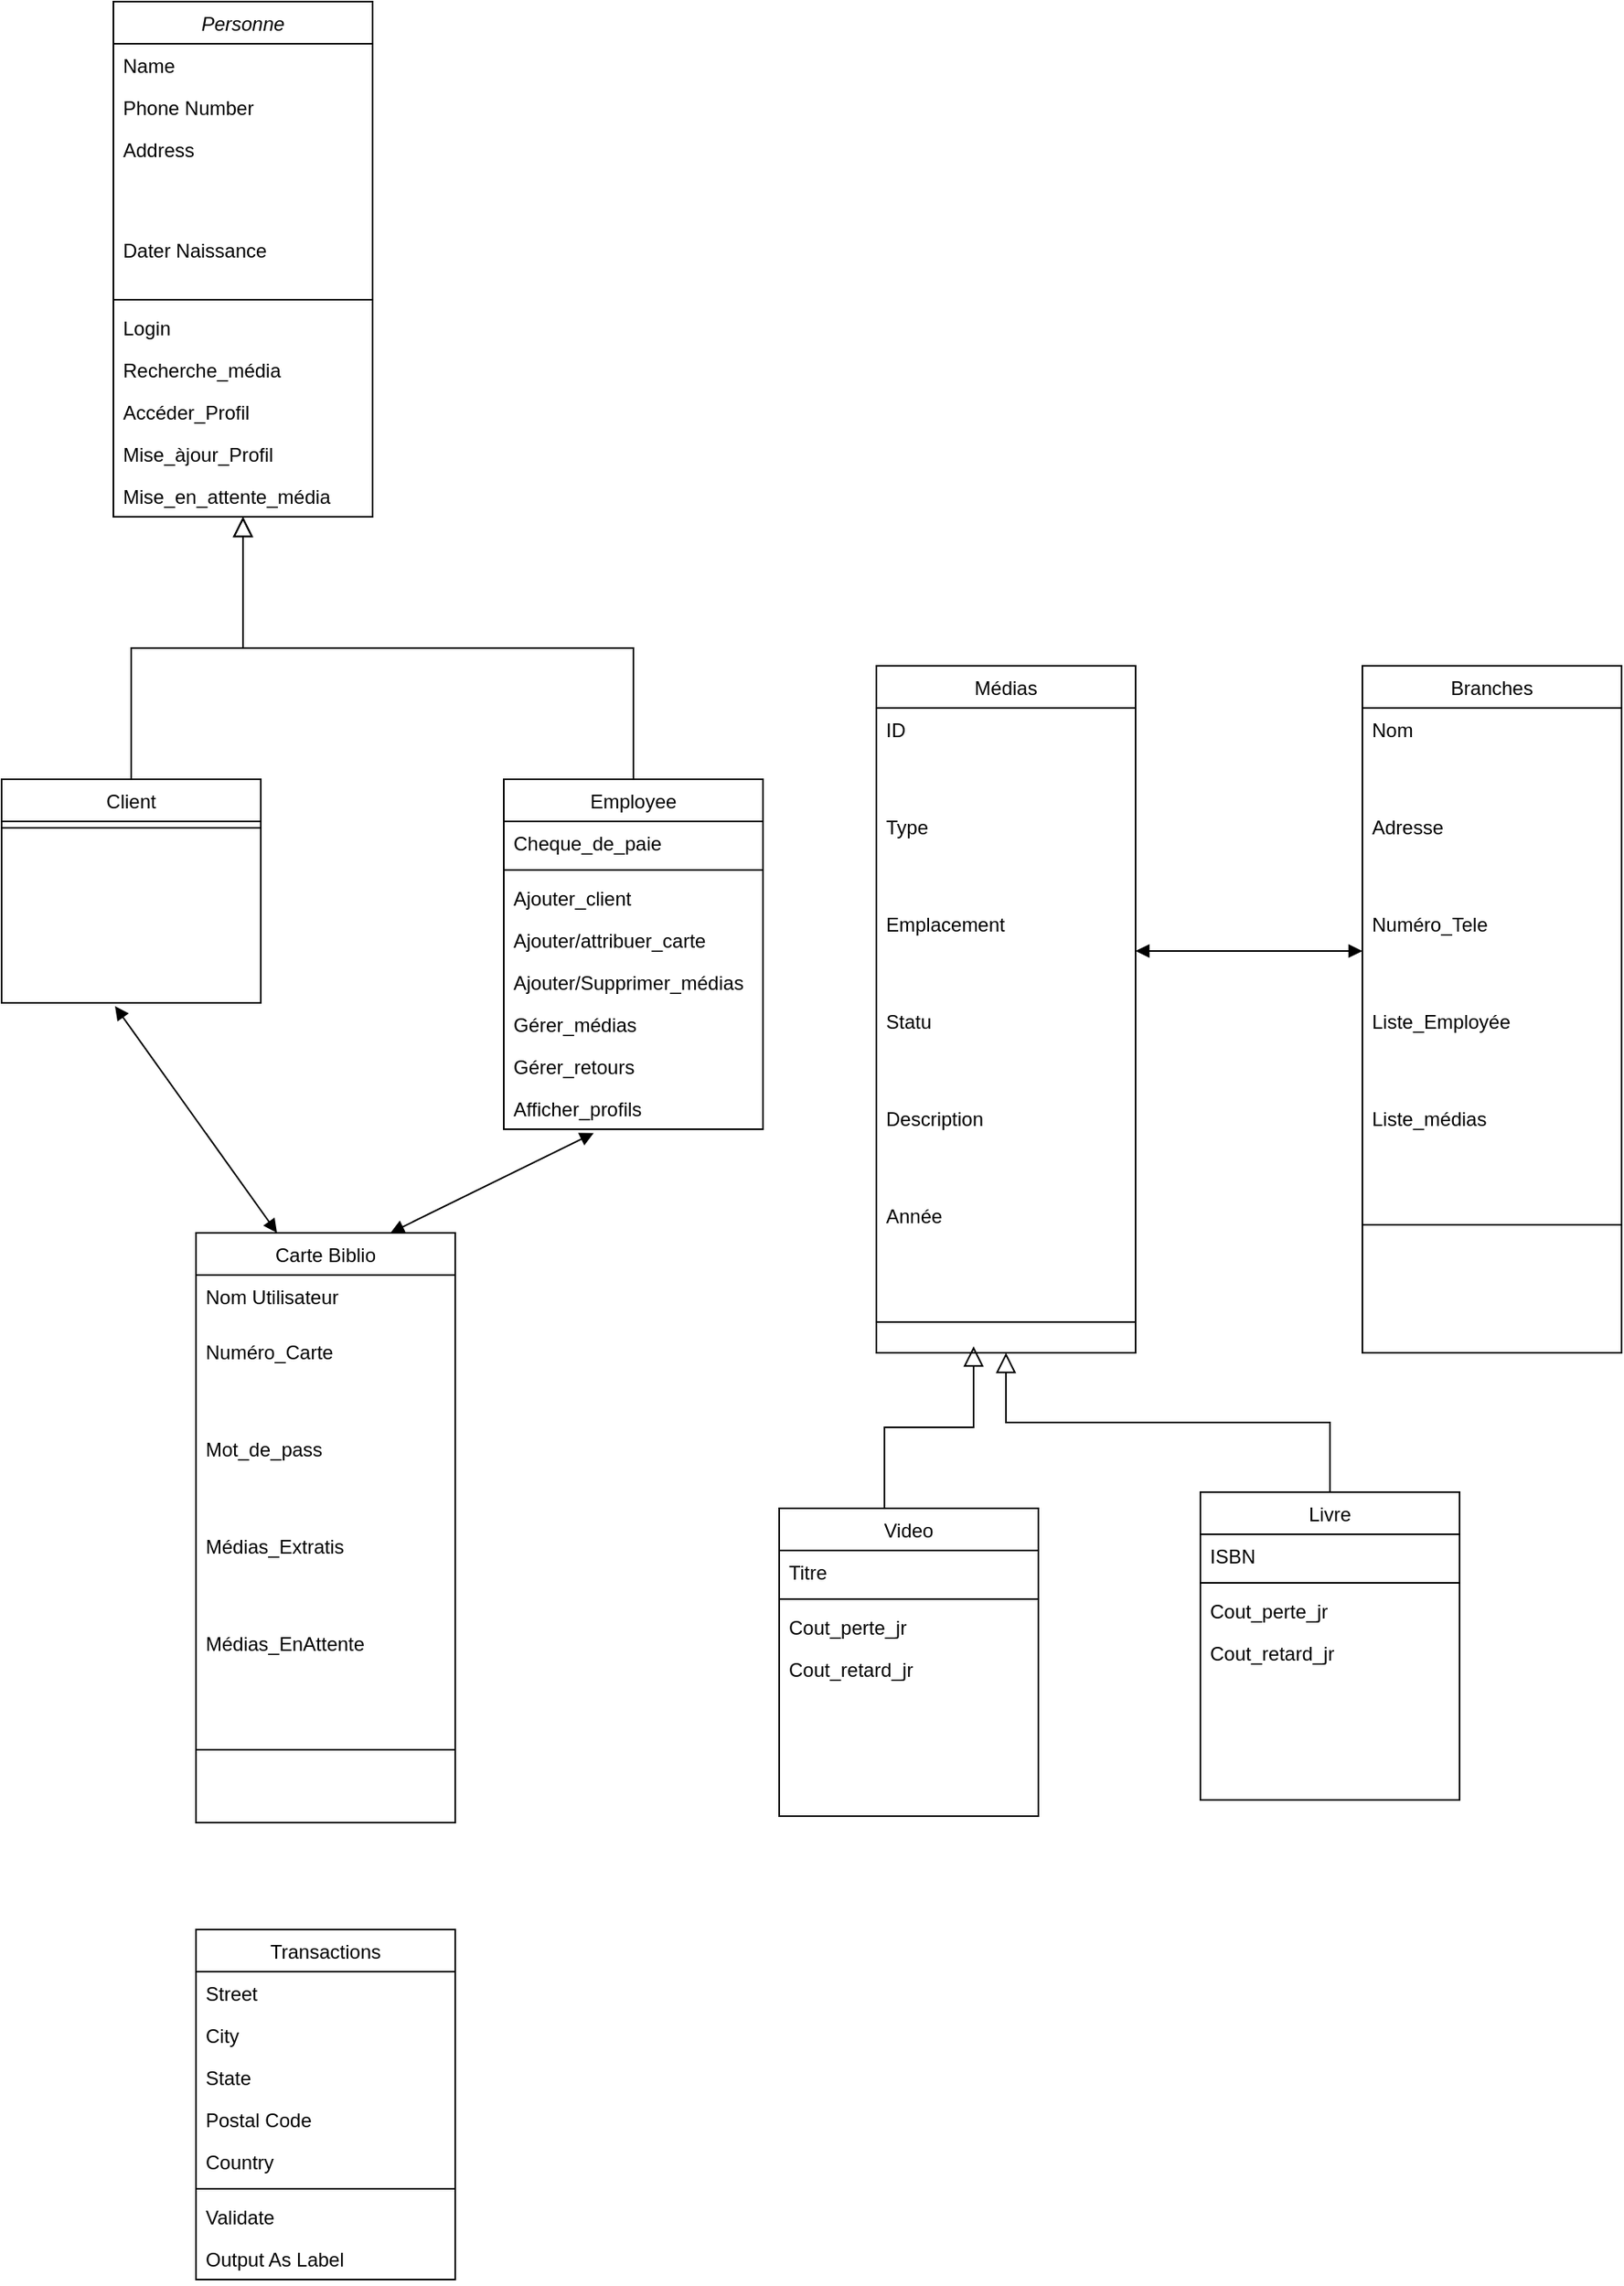 <mxfile version="16.2.2" type="device"><diagram id="C5RBs43oDa-KdzZeNtuy" name="Page-1"><mxGraphModel dx="968" dy="884" grid="1" gridSize="10" guides="1" tooltips="1" connect="1" arrows="1" fold="1" page="1" pageScale="1" pageWidth="1200" pageHeight="1920" math="0" shadow="0"><root><mxCell id="WIyWlLk6GJQsqaUBKTNV-0"/><mxCell id="WIyWlLk6GJQsqaUBKTNV-1" parent="WIyWlLk6GJQsqaUBKTNV-0"/><mxCell id="zkfFHV4jXpPFQw0GAbJ--0" value="Personne" style="swimlane;fontStyle=2;align=center;verticalAlign=top;childLayout=stackLayout;horizontal=1;startSize=26;horizontalStack=0;resizeParent=1;resizeLast=0;collapsible=1;marginBottom=0;rounded=0;shadow=0;strokeWidth=1;" parent="WIyWlLk6GJQsqaUBKTNV-1" vertex="1"><mxGeometry x="79" y="100" width="160" height="318" as="geometry"><mxRectangle x="230" y="140" width="160" height="26" as="alternateBounds"/></mxGeometry></mxCell><mxCell id="zkfFHV4jXpPFQw0GAbJ--1" value="Name" style="text;align=left;verticalAlign=top;spacingLeft=4;spacingRight=4;overflow=hidden;rotatable=0;points=[[0,0.5],[1,0.5]];portConstraint=eastwest;" parent="zkfFHV4jXpPFQw0GAbJ--0" vertex="1"><mxGeometry y="26" width="160" height="26" as="geometry"/></mxCell><mxCell id="zkfFHV4jXpPFQw0GAbJ--2" value="Phone Number" style="text;align=left;verticalAlign=top;spacingLeft=4;spacingRight=4;overflow=hidden;rotatable=0;points=[[0,0.5],[1,0.5]];portConstraint=eastwest;rounded=0;shadow=0;html=0;" parent="zkfFHV4jXpPFQw0GAbJ--0" vertex="1"><mxGeometry y="52" width="160" height="26" as="geometry"/></mxCell><mxCell id="zkfFHV4jXpPFQw0GAbJ--3" value="Address" style="text;align=left;verticalAlign=top;spacingLeft=4;spacingRight=4;overflow=hidden;rotatable=0;points=[[0,0.5],[1,0.5]];portConstraint=eastwest;rounded=0;shadow=0;html=0;" parent="zkfFHV4jXpPFQw0GAbJ--0" vertex="1"><mxGeometry y="78" width="160" height="62" as="geometry"/></mxCell><mxCell id="3IIJgZZSFzkQSvgWJZhw-0" value="Dater Naissance" style="text;align=left;verticalAlign=top;spacingLeft=4;spacingRight=4;overflow=hidden;rotatable=0;points=[[0,0.5],[1,0.5]];portConstraint=eastwest;rounded=0;shadow=0;html=0;" vertex="1" parent="zkfFHV4jXpPFQw0GAbJ--0"><mxGeometry y="140" width="160" height="40" as="geometry"/></mxCell><mxCell id="zkfFHV4jXpPFQw0GAbJ--4" value="" style="line;html=1;strokeWidth=1;align=left;verticalAlign=middle;spacingTop=-1;spacingLeft=3;spacingRight=3;rotatable=0;labelPosition=right;points=[];portConstraint=eastwest;" parent="zkfFHV4jXpPFQw0GAbJ--0" vertex="1"><mxGeometry y="180" width="160" height="8" as="geometry"/></mxCell><mxCell id="zkfFHV4jXpPFQw0GAbJ--5" value="Login" style="text;align=left;verticalAlign=top;spacingLeft=4;spacingRight=4;overflow=hidden;rotatable=0;points=[[0,0.5],[1,0.5]];portConstraint=eastwest;" parent="zkfFHV4jXpPFQw0GAbJ--0" vertex="1"><mxGeometry y="188" width="160" height="26" as="geometry"/></mxCell><mxCell id="3IIJgZZSFzkQSvgWJZhw-49" value="Recherche_média" style="text;align=left;verticalAlign=top;spacingLeft=4;spacingRight=4;overflow=hidden;rotatable=0;points=[[0,0.5],[1,0.5]];portConstraint=eastwest;" vertex="1" parent="zkfFHV4jXpPFQw0GAbJ--0"><mxGeometry y="214" width="160" height="26" as="geometry"/></mxCell><mxCell id="3IIJgZZSFzkQSvgWJZhw-51" value="Accéder_Profil" style="text;align=left;verticalAlign=top;spacingLeft=4;spacingRight=4;overflow=hidden;rotatable=0;points=[[0,0.5],[1,0.5]];portConstraint=eastwest;" vertex="1" parent="zkfFHV4jXpPFQw0GAbJ--0"><mxGeometry y="240" width="160" height="26" as="geometry"/></mxCell><mxCell id="3IIJgZZSFzkQSvgWJZhw-52" value="Mise_àjour_Profil" style="text;align=left;verticalAlign=top;spacingLeft=4;spacingRight=4;overflow=hidden;rotatable=0;points=[[0,0.5],[1,0.5]];portConstraint=eastwest;" vertex="1" parent="zkfFHV4jXpPFQw0GAbJ--0"><mxGeometry y="266" width="160" height="26" as="geometry"/></mxCell><mxCell id="3IIJgZZSFzkQSvgWJZhw-55" value="Mise_en_attente_média" style="text;align=left;verticalAlign=top;spacingLeft=4;spacingRight=4;overflow=hidden;rotatable=0;points=[[0,0.5],[1,0.5]];portConstraint=eastwest;" vertex="1" parent="zkfFHV4jXpPFQw0GAbJ--0"><mxGeometry y="292" width="160" height="26" as="geometry"/></mxCell><mxCell id="zkfFHV4jXpPFQw0GAbJ--6" value="Client" style="swimlane;fontStyle=0;align=center;verticalAlign=top;childLayout=stackLayout;horizontal=1;startSize=26;horizontalStack=0;resizeParent=1;resizeLast=0;collapsible=1;marginBottom=0;rounded=0;shadow=0;strokeWidth=1;" parent="WIyWlLk6GJQsqaUBKTNV-1" vertex="1"><mxGeometry x="10" y="580" width="160" height="138" as="geometry"><mxRectangle x="130" y="380" width="160" height="26" as="alternateBounds"/></mxGeometry></mxCell><mxCell id="zkfFHV4jXpPFQw0GAbJ--9" value="" style="line;html=1;strokeWidth=1;align=left;verticalAlign=middle;spacingTop=-1;spacingLeft=3;spacingRight=3;rotatable=0;labelPosition=right;points=[];portConstraint=eastwest;" parent="zkfFHV4jXpPFQw0GAbJ--6" vertex="1"><mxGeometry y="26" width="160" height="8" as="geometry"/></mxCell><mxCell id="zkfFHV4jXpPFQw0GAbJ--12" value="" style="endArrow=block;endSize=10;endFill=0;shadow=0;strokeWidth=1;rounded=0;edgeStyle=elbowEdgeStyle;elbow=vertical;" parent="WIyWlLk6GJQsqaUBKTNV-1" source="zkfFHV4jXpPFQw0GAbJ--6" target="zkfFHV4jXpPFQw0GAbJ--0" edge="1"><mxGeometry width="160" relative="1" as="geometry"><mxPoint x="200" y="203" as="sourcePoint"/><mxPoint x="200" y="203" as="targetPoint"/></mxGeometry></mxCell><mxCell id="zkfFHV4jXpPFQw0GAbJ--13" value="Employee" style="swimlane;fontStyle=0;align=center;verticalAlign=top;childLayout=stackLayout;horizontal=1;startSize=26;horizontalStack=0;resizeParent=1;resizeLast=0;collapsible=1;marginBottom=0;rounded=0;shadow=0;strokeWidth=1;" parent="WIyWlLk6GJQsqaUBKTNV-1" vertex="1"><mxGeometry x="320" y="580" width="160" height="216" as="geometry"><mxRectangle x="340" y="380" width="170" height="26" as="alternateBounds"/></mxGeometry></mxCell><mxCell id="zkfFHV4jXpPFQw0GAbJ--14" value="Cheque_de_paie" style="text;align=left;verticalAlign=top;spacingLeft=4;spacingRight=4;overflow=hidden;rotatable=0;points=[[0,0.5],[1,0.5]];portConstraint=eastwest;" parent="zkfFHV4jXpPFQw0GAbJ--13" vertex="1"><mxGeometry y="26" width="160" height="26" as="geometry"/></mxCell><mxCell id="zkfFHV4jXpPFQw0GAbJ--15" value="" style="line;html=1;strokeWidth=1;align=left;verticalAlign=middle;spacingTop=-1;spacingLeft=3;spacingRight=3;rotatable=0;labelPosition=right;points=[];portConstraint=eastwest;" parent="zkfFHV4jXpPFQw0GAbJ--13" vertex="1"><mxGeometry y="52" width="160" height="8" as="geometry"/></mxCell><mxCell id="3IIJgZZSFzkQSvgWJZhw-62" value="Ajouter_client" style="text;align=left;verticalAlign=top;spacingLeft=4;spacingRight=4;overflow=hidden;rotatable=0;points=[[0,0.5],[1,0.5]];portConstraint=eastwest;" vertex="1" parent="zkfFHV4jXpPFQw0GAbJ--13"><mxGeometry y="60" width="160" height="26" as="geometry"/></mxCell><mxCell id="3IIJgZZSFzkQSvgWJZhw-63" value="Ajouter/attribuer_carte" style="text;align=left;verticalAlign=top;spacingLeft=4;spacingRight=4;overflow=hidden;rotatable=0;points=[[0,0.5],[1,0.5]];portConstraint=eastwest;" vertex="1" parent="zkfFHV4jXpPFQw0GAbJ--13"><mxGeometry y="86" width="160" height="26" as="geometry"/></mxCell><mxCell id="3IIJgZZSFzkQSvgWJZhw-64" value="Ajouter/Supprimer_médias" style="text;align=left;verticalAlign=top;spacingLeft=4;spacingRight=4;overflow=hidden;rotatable=0;points=[[0,0.5],[1,0.5]];portConstraint=eastwest;" vertex="1" parent="zkfFHV4jXpPFQw0GAbJ--13"><mxGeometry y="112" width="160" height="26" as="geometry"/></mxCell><mxCell id="3IIJgZZSFzkQSvgWJZhw-65" value="Gérer_médias" style="text;align=left;verticalAlign=top;spacingLeft=4;spacingRight=4;overflow=hidden;rotatable=0;points=[[0,0.5],[1,0.5]];portConstraint=eastwest;" vertex="1" parent="zkfFHV4jXpPFQw0GAbJ--13"><mxGeometry y="138" width="160" height="26" as="geometry"/></mxCell><mxCell id="3IIJgZZSFzkQSvgWJZhw-66" value="Gérer_retours" style="text;align=left;verticalAlign=top;spacingLeft=4;spacingRight=4;overflow=hidden;rotatable=0;points=[[0,0.5],[1,0.5]];portConstraint=eastwest;" vertex="1" parent="zkfFHV4jXpPFQw0GAbJ--13"><mxGeometry y="164" width="160" height="26" as="geometry"/></mxCell><mxCell id="3IIJgZZSFzkQSvgWJZhw-67" value="Afficher_profils" style="text;align=left;verticalAlign=top;spacingLeft=4;spacingRight=4;overflow=hidden;rotatable=0;points=[[0,0.5],[1,0.5]];portConstraint=eastwest;" vertex="1" parent="zkfFHV4jXpPFQw0GAbJ--13"><mxGeometry y="190" width="160" height="26" as="geometry"/></mxCell><mxCell id="zkfFHV4jXpPFQw0GAbJ--16" value="" style="endArrow=block;endSize=10;endFill=0;shadow=0;strokeWidth=1;rounded=0;edgeStyle=elbowEdgeStyle;elbow=vertical;" parent="WIyWlLk6GJQsqaUBKTNV-1" source="zkfFHV4jXpPFQw0GAbJ--13" target="zkfFHV4jXpPFQw0GAbJ--0" edge="1"><mxGeometry width="160" relative="1" as="geometry"><mxPoint x="210" y="373" as="sourcePoint"/><mxPoint x="310" y="271" as="targetPoint"/></mxGeometry></mxCell><mxCell id="zkfFHV4jXpPFQw0GAbJ--17" value="Transactions" style="swimlane;fontStyle=0;align=center;verticalAlign=top;childLayout=stackLayout;horizontal=1;startSize=26;horizontalStack=0;resizeParent=1;resizeLast=0;collapsible=1;marginBottom=0;rounded=0;shadow=0;strokeWidth=1;" parent="WIyWlLk6GJQsqaUBKTNV-1" vertex="1"><mxGeometry x="130" y="1290" width="160" height="216" as="geometry"><mxRectangle x="550" y="140" width="160" height="26" as="alternateBounds"/></mxGeometry></mxCell><mxCell id="zkfFHV4jXpPFQw0GAbJ--18" value="Street" style="text;align=left;verticalAlign=top;spacingLeft=4;spacingRight=4;overflow=hidden;rotatable=0;points=[[0,0.5],[1,0.5]];portConstraint=eastwest;" parent="zkfFHV4jXpPFQw0GAbJ--17" vertex="1"><mxGeometry y="26" width="160" height="26" as="geometry"/></mxCell><mxCell id="zkfFHV4jXpPFQw0GAbJ--19" value="City" style="text;align=left;verticalAlign=top;spacingLeft=4;spacingRight=4;overflow=hidden;rotatable=0;points=[[0,0.5],[1,0.5]];portConstraint=eastwest;rounded=0;shadow=0;html=0;" parent="zkfFHV4jXpPFQw0GAbJ--17" vertex="1"><mxGeometry y="52" width="160" height="26" as="geometry"/></mxCell><mxCell id="zkfFHV4jXpPFQw0GAbJ--20" value="State" style="text;align=left;verticalAlign=top;spacingLeft=4;spacingRight=4;overflow=hidden;rotatable=0;points=[[0,0.5],[1,0.5]];portConstraint=eastwest;rounded=0;shadow=0;html=0;" parent="zkfFHV4jXpPFQw0GAbJ--17" vertex="1"><mxGeometry y="78" width="160" height="26" as="geometry"/></mxCell><mxCell id="zkfFHV4jXpPFQw0GAbJ--21" value="Postal Code" style="text;align=left;verticalAlign=top;spacingLeft=4;spacingRight=4;overflow=hidden;rotatable=0;points=[[0,0.5],[1,0.5]];portConstraint=eastwest;rounded=0;shadow=0;html=0;" parent="zkfFHV4jXpPFQw0GAbJ--17" vertex="1"><mxGeometry y="104" width="160" height="26" as="geometry"/></mxCell><mxCell id="zkfFHV4jXpPFQw0GAbJ--22" value="Country" style="text;align=left;verticalAlign=top;spacingLeft=4;spacingRight=4;overflow=hidden;rotatable=0;points=[[0,0.5],[1,0.5]];portConstraint=eastwest;rounded=0;shadow=0;html=0;" parent="zkfFHV4jXpPFQw0GAbJ--17" vertex="1"><mxGeometry y="130" width="160" height="26" as="geometry"/></mxCell><mxCell id="zkfFHV4jXpPFQw0GAbJ--23" value="" style="line;html=1;strokeWidth=1;align=left;verticalAlign=middle;spacingTop=-1;spacingLeft=3;spacingRight=3;rotatable=0;labelPosition=right;points=[];portConstraint=eastwest;" parent="zkfFHV4jXpPFQw0GAbJ--17" vertex="1"><mxGeometry y="156" width="160" height="8" as="geometry"/></mxCell><mxCell id="zkfFHV4jXpPFQw0GAbJ--24" value="Validate" style="text;align=left;verticalAlign=top;spacingLeft=4;spacingRight=4;overflow=hidden;rotatable=0;points=[[0,0.5],[1,0.5]];portConstraint=eastwest;" parent="zkfFHV4jXpPFQw0GAbJ--17" vertex="1"><mxGeometry y="164" width="160" height="26" as="geometry"/></mxCell><mxCell id="zkfFHV4jXpPFQw0GAbJ--25" value="Output As Label" style="text;align=left;verticalAlign=top;spacingLeft=4;spacingRight=4;overflow=hidden;rotatable=0;points=[[0,0.5],[1,0.5]];portConstraint=eastwest;" parent="zkfFHV4jXpPFQw0GAbJ--17" vertex="1"><mxGeometry y="190" width="160" height="26" as="geometry"/></mxCell><mxCell id="3IIJgZZSFzkQSvgWJZhw-1" value="Médias" style="swimlane;fontStyle=0;align=center;verticalAlign=top;childLayout=stackLayout;horizontal=1;startSize=26;horizontalStack=0;resizeParent=1;resizeLast=0;collapsible=1;marginBottom=0;rounded=0;shadow=0;strokeWidth=1;" vertex="1" parent="WIyWlLk6GJQsqaUBKTNV-1"><mxGeometry x="550" y="510" width="160" height="424" as="geometry"><mxRectangle x="340" y="380" width="170" height="26" as="alternateBounds"/></mxGeometry></mxCell><mxCell id="3IIJgZZSFzkQSvgWJZhw-4" value="ID" style="text;align=left;verticalAlign=top;spacingLeft=4;spacingRight=4;overflow=hidden;rotatable=0;points=[[0,0.5],[1,0.5]];portConstraint=eastwest;" vertex="1" parent="3IIJgZZSFzkQSvgWJZhw-1"><mxGeometry y="26" width="160" height="60" as="geometry"/></mxCell><mxCell id="3IIJgZZSFzkQSvgWJZhw-7" value="Type" style="text;align=left;verticalAlign=top;spacingLeft=4;spacingRight=4;overflow=hidden;rotatable=0;points=[[0,0.5],[1,0.5]];portConstraint=eastwest;" vertex="1" parent="3IIJgZZSFzkQSvgWJZhw-1"><mxGeometry y="86" width="160" height="60" as="geometry"/></mxCell><mxCell id="3IIJgZZSFzkQSvgWJZhw-15" value="Emplacement" style="text;align=left;verticalAlign=top;spacingLeft=4;spacingRight=4;overflow=hidden;rotatable=0;points=[[0,0.5],[1,0.5]];portConstraint=eastwest;" vertex="1" parent="3IIJgZZSFzkQSvgWJZhw-1"><mxGeometry y="146" width="160" height="60" as="geometry"/></mxCell><mxCell id="3IIJgZZSFzkQSvgWJZhw-16" value="Statu" style="text;align=left;verticalAlign=top;spacingLeft=4;spacingRight=4;overflow=hidden;rotatable=0;points=[[0,0.5],[1,0.5]];portConstraint=eastwest;" vertex="1" parent="3IIJgZZSFzkQSvgWJZhw-1"><mxGeometry y="206" width="160" height="60" as="geometry"/></mxCell><mxCell id="3IIJgZZSFzkQSvgWJZhw-17" value="Description" style="text;align=left;verticalAlign=top;spacingLeft=4;spacingRight=4;overflow=hidden;rotatable=0;points=[[0,0.5],[1,0.5]];portConstraint=eastwest;" vertex="1" parent="3IIJgZZSFzkQSvgWJZhw-1"><mxGeometry y="266" width="160" height="60" as="geometry"/></mxCell><mxCell id="3IIJgZZSFzkQSvgWJZhw-35" value="Année" style="text;align=left;verticalAlign=top;spacingLeft=4;spacingRight=4;overflow=hidden;rotatable=0;points=[[0,0.5],[1,0.5]];portConstraint=eastwest;" vertex="1" parent="3IIJgZZSFzkQSvgWJZhw-1"><mxGeometry y="326" width="160" height="60" as="geometry"/></mxCell><mxCell id="3IIJgZZSFzkQSvgWJZhw-3" value="" style="line;html=1;strokeWidth=1;align=left;verticalAlign=middle;spacingTop=-1;spacingLeft=3;spacingRight=3;rotatable=0;labelPosition=right;points=[];portConstraint=eastwest;" vertex="1" parent="3IIJgZZSFzkQSvgWJZhw-1"><mxGeometry y="386" width="160" height="38" as="geometry"/></mxCell><mxCell id="3IIJgZZSFzkQSvgWJZhw-8" value="Carte Biblio" style="swimlane;fontStyle=0;align=center;verticalAlign=top;childLayout=stackLayout;horizontal=1;startSize=26;horizontalStack=0;resizeParent=1;resizeLast=0;collapsible=1;marginBottom=0;rounded=0;shadow=0;strokeWidth=1;" vertex="1" parent="WIyWlLk6GJQsqaUBKTNV-1"><mxGeometry x="130" y="860" width="160" height="364" as="geometry"><mxRectangle x="340" y="380" width="170" height="26" as="alternateBounds"/></mxGeometry></mxCell><mxCell id="3IIJgZZSFzkQSvgWJZhw-9" value="Nom Utilisateur" style="text;align=left;verticalAlign=top;spacingLeft=4;spacingRight=4;overflow=hidden;rotatable=0;points=[[0,0.5],[1,0.5]];portConstraint=eastwest;" vertex="1" parent="3IIJgZZSFzkQSvgWJZhw-8"><mxGeometry y="26" width="160" height="34" as="geometry"/></mxCell><mxCell id="3IIJgZZSFzkQSvgWJZhw-10" value="Numéro_Carte" style="text;align=left;verticalAlign=top;spacingLeft=4;spacingRight=4;overflow=hidden;rotatable=0;points=[[0,0.5],[1,0.5]];portConstraint=eastwest;" vertex="1" parent="3IIJgZZSFzkQSvgWJZhw-8"><mxGeometry y="60" width="160" height="60" as="geometry"/></mxCell><mxCell id="3IIJgZZSFzkQSvgWJZhw-11" value="Mot_de_pass" style="text;align=left;verticalAlign=top;spacingLeft=4;spacingRight=4;overflow=hidden;rotatable=0;points=[[0,0.5],[1,0.5]];portConstraint=eastwest;" vertex="1" parent="3IIJgZZSFzkQSvgWJZhw-8"><mxGeometry y="120" width="160" height="60" as="geometry"/></mxCell><mxCell id="3IIJgZZSFzkQSvgWJZhw-12" value="Médias_Extratis" style="text;align=left;verticalAlign=top;spacingLeft=4;spacingRight=4;overflow=hidden;rotatable=0;points=[[0,0.5],[1,0.5]];portConstraint=eastwest;" vertex="1" parent="3IIJgZZSFzkQSvgWJZhw-8"><mxGeometry y="180" width="160" height="60" as="geometry"/></mxCell><mxCell id="3IIJgZZSFzkQSvgWJZhw-13" value="Médias_EnAttente" style="text;align=left;verticalAlign=top;spacingLeft=4;spacingRight=4;overflow=hidden;rotatable=0;points=[[0,0.5],[1,0.5]];portConstraint=eastwest;" vertex="1" parent="3IIJgZZSFzkQSvgWJZhw-8"><mxGeometry y="240" width="160" height="60" as="geometry"/></mxCell><mxCell id="3IIJgZZSFzkQSvgWJZhw-14" value="" style="line;html=1;strokeWidth=1;align=left;verticalAlign=middle;spacingTop=-1;spacingLeft=3;spacingRight=3;rotatable=0;labelPosition=right;points=[];portConstraint=eastwest;" vertex="1" parent="3IIJgZZSFzkQSvgWJZhw-8"><mxGeometry y="300" width="160" height="38" as="geometry"/></mxCell><mxCell id="3IIJgZZSFzkQSvgWJZhw-19" value="" style="endArrow=block;endSize=10;endFill=0;shadow=0;strokeWidth=1;rounded=0;edgeStyle=elbowEdgeStyle;elbow=vertical;entryX=0.5;entryY=1;entryDx=0;entryDy=0;" edge="1" parent="WIyWlLk6GJQsqaUBKTNV-1" source="3IIJgZZSFzkQSvgWJZhw-28" target="3IIJgZZSFzkQSvgWJZhw-1"><mxGeometry width="160" relative="1" as="geometry"><mxPoint x="840" y="1018" as="sourcePoint"/><mxPoint x="630" y="940" as="targetPoint"/></mxGeometry></mxCell><mxCell id="3IIJgZZSFzkQSvgWJZhw-20" value="" style="endArrow=block;endSize=10;endFill=0;shadow=0;strokeWidth=1;rounded=0;edgeStyle=elbowEdgeStyle;elbow=vertical;startArrow=none;exitX=0.406;exitY=0.024;exitDx=0;exitDy=0;exitPerimeter=0;" edge="1" parent="WIyWlLk6GJQsqaUBKTNV-1" source="3IIJgZZSFzkQSvgWJZhw-21"><mxGeometry width="160" relative="1" as="geometry"><mxPoint x="560" y="1020" as="sourcePoint"/><mxPoint x="610" y="930" as="targetPoint"/><Array as="points"><mxPoint x="610" y="980"/></Array></mxGeometry></mxCell><mxCell id="3IIJgZZSFzkQSvgWJZhw-21" value="Video" style="swimlane;fontStyle=0;align=center;verticalAlign=top;childLayout=stackLayout;horizontal=1;startSize=26;horizontalStack=0;resizeParent=1;resizeLast=0;collapsible=1;marginBottom=0;rounded=0;shadow=0;strokeWidth=1;" vertex="1" parent="WIyWlLk6GJQsqaUBKTNV-1"><mxGeometry x="490" y="1030" width="160" height="190" as="geometry"><mxRectangle x="130" y="380" width="160" height="26" as="alternateBounds"/></mxGeometry></mxCell><mxCell id="3IIJgZZSFzkQSvgWJZhw-22" value="Titre" style="text;align=left;verticalAlign=top;spacingLeft=4;spacingRight=4;overflow=hidden;rotatable=0;points=[[0,0.5],[1,0.5]];portConstraint=eastwest;rounded=0;shadow=0;html=0;" vertex="1" parent="3IIJgZZSFzkQSvgWJZhw-21"><mxGeometry y="26" width="160" height="26" as="geometry"/></mxCell><mxCell id="3IIJgZZSFzkQSvgWJZhw-23" value="" style="line;html=1;strokeWidth=1;align=left;verticalAlign=middle;spacingTop=-1;spacingLeft=3;spacingRight=3;rotatable=0;labelPosition=right;points=[];portConstraint=eastwest;" vertex="1" parent="3IIJgZZSFzkQSvgWJZhw-21"><mxGeometry y="52" width="160" height="8" as="geometry"/></mxCell><mxCell id="3IIJgZZSFzkQSvgWJZhw-37" value="Cout_perte_jr" style="text;align=left;verticalAlign=top;spacingLeft=4;spacingRight=4;overflow=hidden;rotatable=0;points=[[0,0.5],[1,0.5]];portConstraint=eastwest;rounded=0;shadow=0;html=0;" vertex="1" parent="3IIJgZZSFzkQSvgWJZhw-21"><mxGeometry y="60" width="160" height="26" as="geometry"/></mxCell><mxCell id="3IIJgZZSFzkQSvgWJZhw-38" value="Cout_retard_jr" style="text;align=left;verticalAlign=top;spacingLeft=4;spacingRight=4;overflow=hidden;rotatable=0;points=[[0,0.5],[1,0.5]];portConstraint=eastwest;rounded=0;shadow=0;html=0;" vertex="1" parent="3IIJgZZSFzkQSvgWJZhw-21"><mxGeometry y="86" width="160" height="26" as="geometry"/></mxCell><mxCell id="3IIJgZZSFzkQSvgWJZhw-28" value="Livre" style="swimlane;fontStyle=0;align=center;verticalAlign=top;childLayout=stackLayout;horizontal=1;startSize=26;horizontalStack=0;resizeParent=1;resizeLast=0;collapsible=1;marginBottom=0;rounded=0;shadow=0;strokeWidth=1;" vertex="1" parent="WIyWlLk6GJQsqaUBKTNV-1"><mxGeometry x="750" y="1020" width="160" height="190" as="geometry"><mxRectangle x="130" y="380" width="160" height="26" as="alternateBounds"/></mxGeometry></mxCell><mxCell id="3IIJgZZSFzkQSvgWJZhw-29" value="ISBN" style="text;align=left;verticalAlign=top;spacingLeft=4;spacingRight=4;overflow=hidden;rotatable=0;points=[[0,0.5],[1,0.5]];portConstraint=eastwest;rounded=0;shadow=0;html=0;" vertex="1" parent="3IIJgZZSFzkQSvgWJZhw-28"><mxGeometry y="26" width="160" height="26" as="geometry"/></mxCell><mxCell id="3IIJgZZSFzkQSvgWJZhw-30" value="" style="line;html=1;strokeWidth=1;align=left;verticalAlign=middle;spacingTop=-1;spacingLeft=3;spacingRight=3;rotatable=0;labelPosition=right;points=[];portConstraint=eastwest;" vertex="1" parent="3IIJgZZSFzkQSvgWJZhw-28"><mxGeometry y="52" width="160" height="8" as="geometry"/></mxCell><mxCell id="3IIJgZZSFzkQSvgWJZhw-39" value="Cout_perte_jr" style="text;align=left;verticalAlign=top;spacingLeft=4;spacingRight=4;overflow=hidden;rotatable=0;points=[[0,0.5],[1,0.5]];portConstraint=eastwest;rounded=0;shadow=0;html=0;" vertex="1" parent="3IIJgZZSFzkQSvgWJZhw-28"><mxGeometry y="60" width="160" height="26" as="geometry"/></mxCell><mxCell id="3IIJgZZSFzkQSvgWJZhw-40" value="Cout_retard_jr" style="text;align=left;verticalAlign=top;spacingLeft=4;spacingRight=4;overflow=hidden;rotatable=0;points=[[0,0.5],[1,0.5]];portConstraint=eastwest;rounded=0;shadow=0;html=0;" vertex="1" parent="3IIJgZZSFzkQSvgWJZhw-28"><mxGeometry y="86" width="160" height="26" as="geometry"/></mxCell><mxCell id="3IIJgZZSFzkQSvgWJZhw-41" value="Branches" style="swimlane;fontStyle=0;align=center;verticalAlign=top;childLayout=stackLayout;horizontal=1;startSize=26;horizontalStack=0;resizeParent=1;resizeLast=0;collapsible=1;marginBottom=0;rounded=0;shadow=0;strokeWidth=1;" vertex="1" parent="WIyWlLk6GJQsqaUBKTNV-1"><mxGeometry x="850" y="510" width="160" height="424" as="geometry"><mxRectangle x="340" y="380" width="170" height="26" as="alternateBounds"/></mxGeometry></mxCell><mxCell id="3IIJgZZSFzkQSvgWJZhw-42" value="Nom" style="text;align=left;verticalAlign=top;spacingLeft=4;spacingRight=4;overflow=hidden;rotatable=0;points=[[0,0.5],[1,0.5]];portConstraint=eastwest;" vertex="1" parent="3IIJgZZSFzkQSvgWJZhw-41"><mxGeometry y="26" width="160" height="60" as="geometry"/></mxCell><mxCell id="3IIJgZZSFzkQSvgWJZhw-43" value="Adresse" style="text;align=left;verticalAlign=top;spacingLeft=4;spacingRight=4;overflow=hidden;rotatable=0;points=[[0,0.5],[1,0.5]];portConstraint=eastwest;" vertex="1" parent="3IIJgZZSFzkQSvgWJZhw-41"><mxGeometry y="86" width="160" height="60" as="geometry"/></mxCell><mxCell id="3IIJgZZSFzkQSvgWJZhw-44" value="Numéro_Tele" style="text;align=left;verticalAlign=top;spacingLeft=4;spacingRight=4;overflow=hidden;rotatable=0;points=[[0,0.5],[1,0.5]];portConstraint=eastwest;" vertex="1" parent="3IIJgZZSFzkQSvgWJZhw-41"><mxGeometry y="146" width="160" height="60" as="geometry"/></mxCell><mxCell id="3IIJgZZSFzkQSvgWJZhw-45" value="Liste_Employée" style="text;align=left;verticalAlign=top;spacingLeft=4;spacingRight=4;overflow=hidden;rotatable=0;points=[[0,0.5],[1,0.5]];portConstraint=eastwest;" vertex="1" parent="3IIJgZZSFzkQSvgWJZhw-41"><mxGeometry y="206" width="160" height="60" as="geometry"/></mxCell><mxCell id="3IIJgZZSFzkQSvgWJZhw-46" value="Liste_médias" style="text;align=left;verticalAlign=top;spacingLeft=4;spacingRight=4;overflow=hidden;rotatable=0;points=[[0,0.5],[1,0.5]];portConstraint=eastwest;" vertex="1" parent="3IIJgZZSFzkQSvgWJZhw-41"><mxGeometry y="266" width="160" height="60" as="geometry"/></mxCell><mxCell id="3IIJgZZSFzkQSvgWJZhw-48" value="" style="line;html=1;strokeWidth=1;align=left;verticalAlign=middle;spacingTop=-1;spacingLeft=3;spacingRight=3;rotatable=0;labelPosition=right;points=[];portConstraint=eastwest;" vertex="1" parent="3IIJgZZSFzkQSvgWJZhw-41"><mxGeometry y="326" width="160" height="38" as="geometry"/></mxCell><mxCell id="3IIJgZZSFzkQSvgWJZhw-70" value="" style="endArrow=block;startArrow=block;endFill=1;startFill=1;html=1;rounded=0;entryX=0;entryY=0.5;entryDx=0;entryDy=0;exitX=1;exitY=0.5;exitDx=0;exitDy=0;" edge="1" parent="WIyWlLk6GJQsqaUBKTNV-1" source="3IIJgZZSFzkQSvgWJZhw-15" target="3IIJgZZSFzkQSvgWJZhw-44"><mxGeometry width="160" relative="1" as="geometry"><mxPoint x="710" y="687.41" as="sourcePoint"/><mxPoint x="870" y="687.41" as="targetPoint"/></mxGeometry></mxCell><mxCell id="3IIJgZZSFzkQSvgWJZhw-71" value="" style="endArrow=block;startArrow=block;endFill=1;startFill=1;html=1;rounded=0;" edge="1" parent="WIyWlLk6GJQsqaUBKTNV-1"><mxGeometry width="160" relative="1" as="geometry"><mxPoint x="80" y="720" as="sourcePoint"/><mxPoint x="180" y="860" as="targetPoint"/></mxGeometry></mxCell><mxCell id="3IIJgZZSFzkQSvgWJZhw-72" value="" style="endArrow=block;startArrow=block;endFill=1;startFill=1;html=1;rounded=0;entryX=0.75;entryY=0;entryDx=0;entryDy=0;exitX=0.347;exitY=1.09;exitDx=0;exitDy=0;exitPerimeter=0;" edge="1" parent="WIyWlLk6GJQsqaUBKTNV-1" source="3IIJgZZSFzkQSvgWJZhw-67" target="3IIJgZZSFzkQSvgWJZhw-8"><mxGeometry width="160" relative="1" as="geometry"><mxPoint x="360" y="796.0" as="sourcePoint"/><mxPoint x="466.16" y="931.996" as="targetPoint"/></mxGeometry></mxCell></root></mxGraphModel></diagram></mxfile>